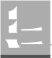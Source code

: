 <?xml version="1.0" encoding="UTF-8"?>
<dia:diagram xmlns:dia="http://www.lysator.liu.se/~alla/dia/">
  <dia:layer name="Fondo" visible="true" active="true">
    <dia:object type="Standard - Beziergon" version="0" id="O0">
      <dia:attribute name="obj_pos">
        <dia:point val="3.342,1.85"/>
      </dia:attribute>
      <dia:attribute name="obj_bb">
        <dia:rectangle val="2.255,0.724;3.463,2.724"/>
      </dia:attribute>
      <dia:attribute name="bez_points">
        <dia:point val="3.342,1.85"/>
        <dia:point val="2.263,1.85"/>
        <dia:point val="3.342,1.85"/>
        <dia:point val="2.263,1.85"/>
        <dia:point val="2.263,1.737"/>
        <dia:point val="2.271,1.748"/>
        <dia:point val="2.263,1.737"/>
        <dia:point val="2.255,1.727"/>
        <dia:point val="3.337,1.751"/>
        <dia:point val="3.342,1.737"/>
        <dia:point val="3.348,1.724"/>
        <dia:point val="3.342,1.737"/>
      </dia:attribute>
      <dia:attribute name="corner_types">
        <dia:enum val="-1030576504"/>
        <dia:enum val="0"/>
        <dia:enum val="0"/>
        <dia:enum val="0"/>
        <dia:enum val="0"/>
      </dia:attribute>
      <dia:attribute name="line_color">
        <dia:color val="#acacac"/>
      </dia:attribute>
      <dia:attribute name="line_width">
        <dia:real val="0"/>
      </dia:attribute>
      <dia:attribute name="show_background">
        <dia:boolean val="true"/>
      </dia:attribute>
    </dia:object>
    <dia:group>
      <dia:object type="Standard - Beziergon" version="0" id="O1">
        <dia:attribute name="obj_pos">
          <dia:point val="1.279,1.081"/>
        </dia:attribute>
        <dia:attribute name="obj_bb">
          <dia:rectangle val="1.279,1.081;3.721,3.8"/>
        </dia:attribute>
        <dia:attribute name="bez_points">
          <dia:point val="1.279,1.081"/>
          <dia:point val="1.279,3.8"/>
          <dia:point val="1.279,1.081"/>
          <dia:point val="1.279,3.8"/>
          <dia:point val="3.721,3.8"/>
          <dia:point val="1.279,3.8"/>
          <dia:point val="3.721,3.8"/>
          <dia:point val="3.721,1.081"/>
          <dia:point val="3.721,3.8"/>
          <dia:point val="3.721,1.081"/>
          <dia:point val="1.279,1.081"/>
          <dia:point val="3.721,1.081"/>
        </dia:attribute>
        <dia:attribute name="corner_types">
          <dia:enum val="-1030576504"/>
          <dia:enum val="0"/>
          <dia:enum val="0"/>
          <dia:enum val="0"/>
          <dia:enum val="0"/>
        </dia:attribute>
        <dia:attribute name="line_color">
          <dia:color val="#acacac"/>
        </dia:attribute>
        <dia:attribute name="line_width">
          <dia:real val="0"/>
        </dia:attribute>
        <dia:attribute name="inner_color">
          <dia:color val="#acacac"/>
        </dia:attribute>
        <dia:attribute name="show_background">
          <dia:boolean val="true"/>
        </dia:attribute>
      </dia:object>
      <dia:group>
        <dia:group>
          <dia:group>
            <dia:object type="Standard - Box" version="0" id="O2">
              <dia:attribute name="obj_pos">
                <dia:point val="1.279,3.8"/>
              </dia:attribute>
              <dia:attribute name="obj_bb">
                <dia:rectangle val="1.279,3.8;3.721,3.919"/>
              </dia:attribute>
              <dia:attribute name="elem_corner">
                <dia:point val="1.279,3.8"/>
              </dia:attribute>
              <dia:attribute name="elem_width">
                <dia:real val="2.442"/>
              </dia:attribute>
              <dia:attribute name="elem_height">
                <dia:real val="0.119"/>
              </dia:attribute>
              <dia:attribute name="border_width">
                <dia:real val="0"/>
              </dia:attribute>
              <dia:attribute name="border_color">
                <dia:color val="#4f4f4f"/>
              </dia:attribute>
              <dia:attribute name="inner_color">
                <dia:color val="#4f4f4f"/>
              </dia:attribute>
              <dia:attribute name="show_background">
                <dia:boolean val="true"/>
              </dia:attribute>
            </dia:object>
          </dia:group>
        </dia:group>
      </dia:group>
      <dia:object type="Standard - Beziergon" version="0" id="O3">
        <dia:attribute name="obj_pos">
          <dia:point val="2.092,3.43"/>
        </dia:attribute>
        <dia:attribute name="obj_bb">
          <dia:rectangle val="1.638,2.978;2.092,3.43"/>
        </dia:attribute>
        <dia:attribute name="bez_points">
          <dia:point val="2.092,3.43"/>
          <dia:point val="1.639,3.42"/>
          <dia:point val="2.092,3.43"/>
          <dia:point val="1.638,3.43"/>
          <dia:point val="1.638,2.978"/>
          <dia:point val="1.192,2.976"/>
          <dia:point val="1.638,2.978"/>
          <dia:point val="2.084,2.981"/>
          <dia:point val="1.638,2.978"/>
          <dia:point val="2.092,2.978"/>
          <dia:point val="2.092,3.43"/>
          <dia:point val="2.546,3.44"/>
        </dia:attribute>
        <dia:attribute name="corner_types">
          <dia:enum val="-1030576504"/>
          <dia:enum val="0"/>
          <dia:enum val="0"/>
          <dia:enum val="0"/>
          <dia:enum val="0"/>
        </dia:attribute>
        <dia:attribute name="line_color">
          <dia:color val="#acacac"/>
        </dia:attribute>
        <dia:attribute name="line_width">
          <dia:real val="0"/>
        </dia:attribute>
        <dia:attribute name="show_background">
          <dia:boolean val="true"/>
        </dia:attribute>
      </dia:object>
      <dia:object type="Standard - Beziergon" version="0" id="O4">
        <dia:attribute name="obj_pos">
          <dia:point val="2.092,2.697"/>
        </dia:attribute>
        <dia:attribute name="obj_bb">
          <dia:rectangle val="1.638,2.301;2.092,3.043"/>
        </dia:attribute>
        <dia:attribute name="bez_points">
          <dia:point val="2.092,2.697"/>
          <dia:point val="1.638,2.697"/>
          <dia:point val="2.092,2.697"/>
          <dia:point val="1.638,2.697"/>
          <dia:point val="1.638,2.301"/>
          <dia:point val="1.638,2.697"/>
          <dia:point val="1.638,2.301"/>
          <dia:point val="2.092,2.301"/>
          <dia:point val="2.101,1.56"/>
          <dia:point val="2.092,2.301"/>
          <dia:point val="2.084,3.043"/>
          <dia:point val="2.092,2.301"/>
        </dia:attribute>
        <dia:attribute name="corner_types">
          <dia:enum val="-1030576504"/>
          <dia:enum val="0"/>
          <dia:enum val="0"/>
          <dia:enum val="0"/>
          <dia:enum val="0"/>
        </dia:attribute>
        <dia:attribute name="line_color">
          <dia:color val="#acacac"/>
        </dia:attribute>
        <dia:attribute name="line_width">
          <dia:real val="0"/>
        </dia:attribute>
        <dia:attribute name="show_background">
          <dia:boolean val="true"/>
        </dia:attribute>
      </dia:object>
      <dia:object type="Standard - Beziergon" version="0" id="O5">
        <dia:attribute name="obj_pos">
          <dia:point val="2.092,2.019"/>
        </dia:attribute>
        <dia:attribute name="obj_bb">
          <dia:rectangle val="1.638,1.568;2.093,2.213"/>
        </dia:attribute>
        <dia:attribute name="bez_points">
          <dia:point val="2.092,2.019"/>
          <dia:point val="1.638,2.019"/>
          <dia:point val="2.092,2.019"/>
          <dia:point val="1.638,2.019"/>
          <dia:point val="1.638,1.568"/>
          <dia:point val="1.638,2.019"/>
          <dia:point val="1.638,1.568"/>
          <dia:point val="2.092,1.568"/>
          <dia:point val="2.092,0.923"/>
          <dia:point val="2.092,1.568"/>
          <dia:point val="2.093,2.213"/>
          <dia:point val="2.092,1.568"/>
        </dia:attribute>
        <dia:attribute name="corner_types">
          <dia:enum val="-1030576504"/>
          <dia:enum val="0"/>
          <dia:enum val="0"/>
          <dia:enum val="0"/>
          <dia:enum val="0"/>
        </dia:attribute>
        <dia:attribute name="line_color">
          <dia:color val="#acacac"/>
        </dia:attribute>
        <dia:attribute name="line_width">
          <dia:real val="0"/>
        </dia:attribute>
        <dia:attribute name="show_background">
          <dia:boolean val="true"/>
        </dia:attribute>
      </dia:object>
      <dia:object type="Standard - Beziergon" version="0" id="O6">
        <dia:attribute name="obj_pos">
          <dia:point val="3.342,3.261"/>
        </dia:attribute>
        <dia:attribute name="obj_bb">
          <dia:rectangle val="2.263,3.148;3.343,3.322"/>
        </dia:attribute>
        <dia:attribute name="bez_points">
          <dia:point val="3.342,3.261"/>
          <dia:point val="2.265,3.259"/>
          <dia:point val="3.342,3.261"/>
          <dia:point val="2.263,3.261"/>
          <dia:point val="2.263,3.148"/>
          <dia:point val="2.263,3.261"/>
          <dia:point val="2.263,3.148"/>
          <dia:point val="3.342,3.148"/>
          <dia:point val="3.342,2.974"/>
          <dia:point val="3.342,3.148"/>
          <dia:point val="3.343,3.322"/>
          <dia:point val="4.419,3.262"/>
        </dia:attribute>
        <dia:attribute name="corner_types">
          <dia:enum val="0"/>
          <dia:enum val="0"/>
          <dia:enum val="0"/>
          <dia:enum val="0"/>
          <dia:enum val="0"/>
        </dia:attribute>
        <dia:attribute name="line_color">
          <dia:color val="#acacac"/>
        </dia:attribute>
        <dia:attribute name="line_width">
          <dia:real val="0"/>
        </dia:attribute>
        <dia:attribute name="show_background">
          <dia:boolean val="true"/>
        </dia:attribute>
      </dia:object>
      <dia:object type="Standard - Beziergon" version="0" id="O7">
        <dia:attribute name="obj_pos">
          <dia:point val="3.342,2.584"/>
        </dia:attribute>
        <dia:attribute name="obj_bb">
          <dia:rectangle val="2.263,2.471;3.343,2.709"/>
        </dia:attribute>
        <dia:attribute name="bez_points">
          <dia:point val="3.342,2.584"/>
          <dia:point val="2.263,2.584"/>
          <dia:point val="3.342,2.584"/>
          <dia:point val="2.263,2.584"/>
          <dia:point val="2.263,2.471"/>
          <dia:point val="2.263,2.584"/>
          <dia:point val="2.263,2.471"/>
          <dia:point val="3.342,2.471"/>
          <dia:point val="3.342,2.232"/>
          <dia:point val="3.342,2.471"/>
          <dia:point val="3.343,2.709"/>
          <dia:point val="3.342,2.471"/>
        </dia:attribute>
        <dia:attribute name="corner_types">
          <dia:enum val="-1030576504"/>
          <dia:enum val="0"/>
          <dia:enum val="0"/>
          <dia:enum val="0"/>
          <dia:enum val="0"/>
        </dia:attribute>
        <dia:attribute name="line_color">
          <dia:color val="#acacac"/>
        </dia:attribute>
        <dia:attribute name="line_width">
          <dia:real val="0"/>
        </dia:attribute>
        <dia:attribute name="show_background">
          <dia:boolean val="true"/>
        </dia:attribute>
      </dia:object>
    </dia:group>
  </dia:layer>
</dia:diagram>
